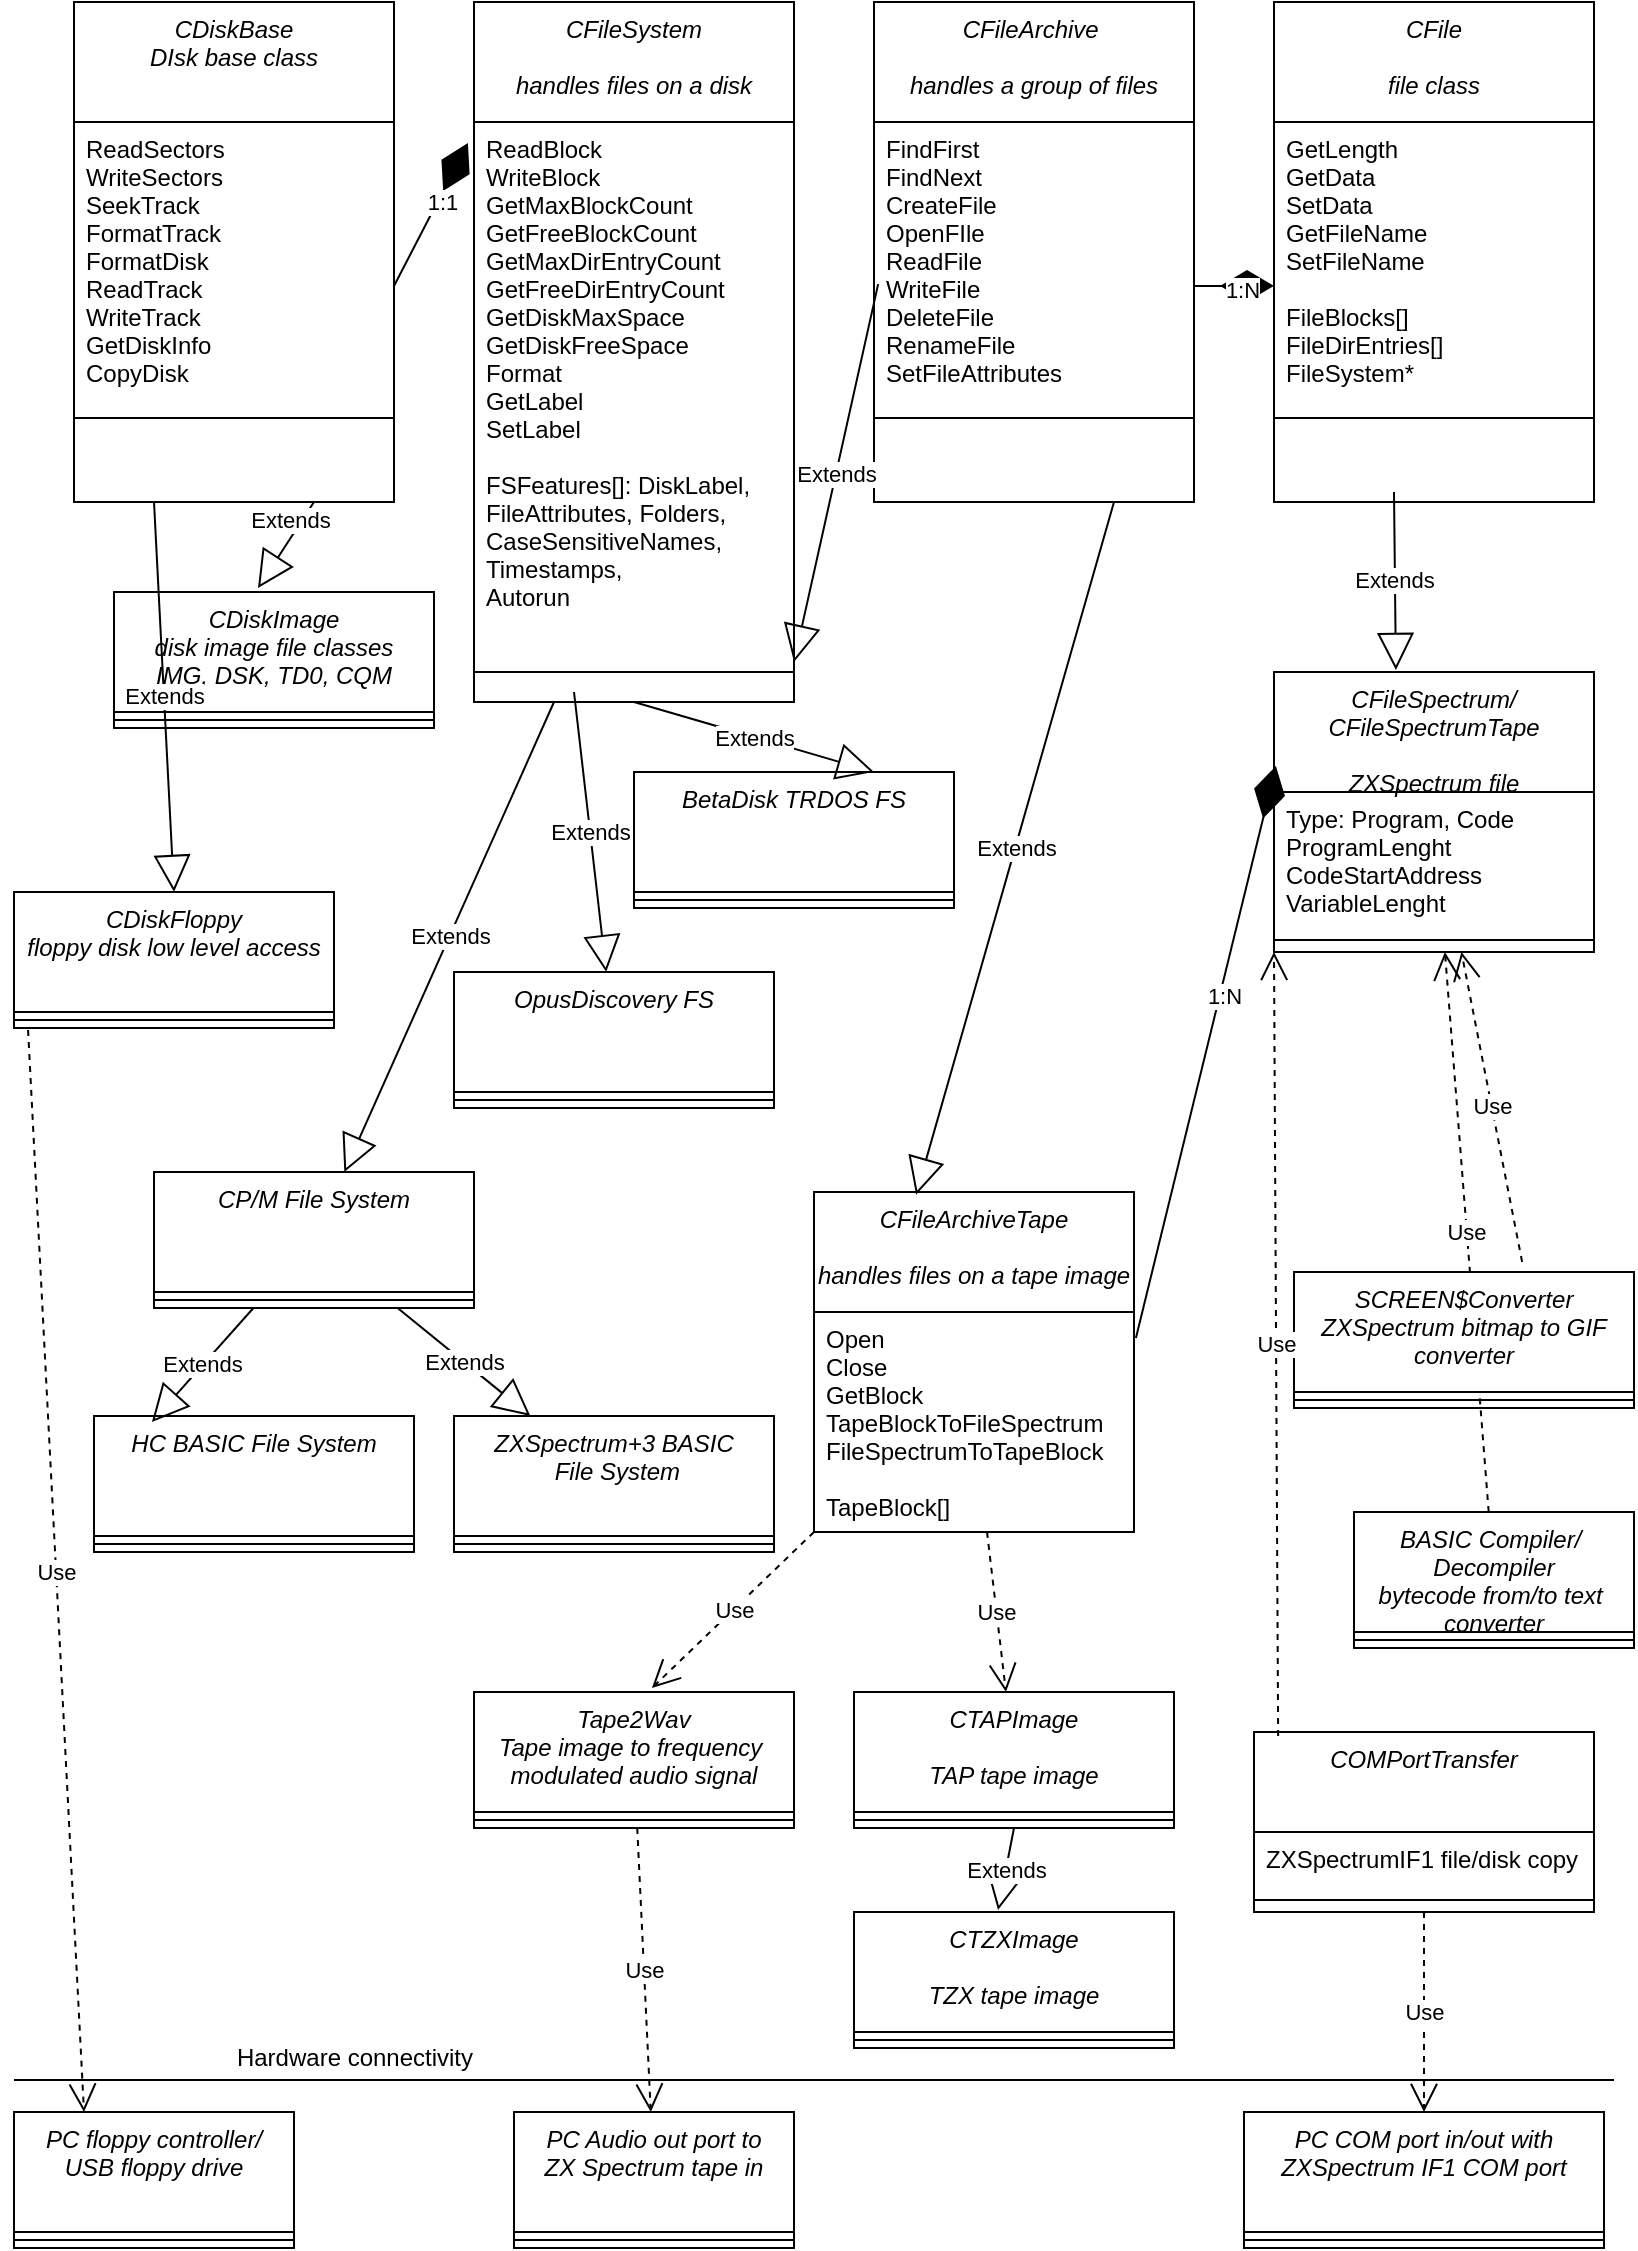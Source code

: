 <mxfile version="24.4.9" type="device">
  <diagram id="C5RBs43oDa-KdzZeNtuy" name="Page-1">
    <mxGraphModel dx="1434" dy="876" grid="1" gridSize="10" guides="1" tooltips="1" connect="1" arrows="1" fold="1" page="1" pageScale="1" pageWidth="827" pageHeight="1169" math="0" shadow="0">
      <root>
        <mxCell id="WIyWlLk6GJQsqaUBKTNV-0" />
        <mxCell id="WIyWlLk6GJQsqaUBKTNV-1" parent="WIyWlLk6GJQsqaUBKTNV-0" />
        <mxCell id="zkfFHV4jXpPFQw0GAbJ--0" value="CFileArchive &#xa;&#xa;handles a group of files&#xa;&#xa;" style="swimlane;fontStyle=2;align=center;verticalAlign=top;childLayout=stackLayout;horizontal=1;startSize=60;horizontalStack=0;resizeParent=1;resizeLast=0;collapsible=1;marginBottom=0;rounded=0;shadow=0;strokeWidth=1;" parent="WIyWlLk6GJQsqaUBKTNV-1" vertex="1">
          <mxGeometry x="440" y="25" width="160" height="250" as="geometry">
            <mxRectangle x="230" y="140" width="160" height="26" as="alternateBounds" />
          </mxGeometry>
        </mxCell>
        <mxCell id="zkfFHV4jXpPFQw0GAbJ--3" value="FindFirst&#xa;FindNext&#xa;CreateFile&#xa;OpenFIle&#xa;ReadFile&#xa;WriteFile&#xa;DeleteFile&#xa;RenameFile&#xa;SetFileAttributes" style="text;align=left;verticalAlign=top;spacingLeft=4;spacingRight=4;overflow=hidden;rotatable=0;points=[[0,0.5],[1,0.5]];portConstraint=eastwest;rounded=0;shadow=0;html=0;" parent="zkfFHV4jXpPFQw0GAbJ--0" vertex="1">
          <mxGeometry y="60" width="160" height="144" as="geometry" />
        </mxCell>
        <mxCell id="aY-WNxkVYG6ZRT_TgtEj-20" value="" style="endArrow=diamondThin;endFill=1;endSize=24;html=1;rounded=0;entryX=0;entryY=0.569;entryDx=0;entryDy=0;entryPerimeter=0;" edge="1" parent="zkfFHV4jXpPFQw0GAbJ--0" target="aY-WNxkVYG6ZRT_TgtEj-17">
          <mxGeometry width="160" relative="1" as="geometry">
            <mxPoint x="160" y="142" as="sourcePoint" />
            <mxPoint x="310" y="140" as="targetPoint" />
          </mxGeometry>
        </mxCell>
        <mxCell id="aY-WNxkVYG6ZRT_TgtEj-21" value="1:N" style="edgeLabel;html=1;align=center;verticalAlign=middle;resizable=0;points=[];" vertex="1" connectable="0" parent="aY-WNxkVYG6ZRT_TgtEj-20">
          <mxGeometry x="0.201" y="-2" relative="1" as="geometry">
            <mxPoint as="offset" />
          </mxGeometry>
        </mxCell>
        <mxCell id="zkfFHV4jXpPFQw0GAbJ--4" value="" style="line;html=1;strokeWidth=1;align=left;verticalAlign=middle;spacingTop=-1;spacingLeft=3;spacingRight=3;rotatable=0;labelPosition=right;points=[];portConstraint=eastwest;" parent="zkfFHV4jXpPFQw0GAbJ--0" vertex="1">
          <mxGeometry y="204" width="160" height="8" as="geometry" />
        </mxCell>
        <mxCell id="aY-WNxkVYG6ZRT_TgtEj-4" value="CFileSystem&#xa;&#xa;handles files on a disk&#xa;&#xa;" style="swimlane;fontStyle=2;align=center;verticalAlign=top;childLayout=stackLayout;horizontal=1;startSize=60;horizontalStack=0;resizeParent=1;resizeLast=0;collapsible=1;marginBottom=0;rounded=0;shadow=0;strokeWidth=1;" vertex="1" parent="WIyWlLk6GJQsqaUBKTNV-1">
          <mxGeometry x="240" y="25" width="160" height="350" as="geometry">
            <mxRectangle x="230" y="140" width="160" height="26" as="alternateBounds" />
          </mxGeometry>
        </mxCell>
        <mxCell id="aY-WNxkVYG6ZRT_TgtEj-5" value="ReadBlock&#xa;WriteBlock&#xa;GetMaxBlockCount&#xa;GetFreeBlockCount&#xa;GetMaxDirEntryCount&#xa;GetFreeDirEntryCount&#xa;GetDiskMaxSpace&#xa;GetDiskFreeSpace&#xa;Format&#xa;GetLabel&#xa;SetLabel&#xa;&#xa;FSFeatures[]: DiskLabel, &#xa;FileAttributes, Folders, &#xa;CaseSensitiveNames, &#xa;Timestamps, &#xa;Autorun&#xa;" style="text;align=left;verticalAlign=top;spacingLeft=4;spacingRight=4;overflow=hidden;rotatable=0;points=[[0,0.5],[1,0.5]];portConstraint=eastwest;rounded=0;shadow=0;html=0;" vertex="1" parent="aY-WNxkVYG6ZRT_TgtEj-4">
          <mxGeometry y="60" width="160" height="270" as="geometry" />
        </mxCell>
        <mxCell id="aY-WNxkVYG6ZRT_TgtEj-6" value="" style="line;html=1;strokeWidth=1;align=left;verticalAlign=middle;spacingTop=-1;spacingLeft=3;spacingRight=3;rotatable=0;labelPosition=right;points=[];portConstraint=eastwest;" vertex="1" parent="aY-WNxkVYG6ZRT_TgtEj-4">
          <mxGeometry y="330" width="160" height="10" as="geometry" />
        </mxCell>
        <mxCell id="aY-WNxkVYG6ZRT_TgtEj-9" value="CFileArchiveTape&#xa;&#xa;handles files on a tape image&#xa;&#xa;" style="swimlane;fontStyle=2;align=center;verticalAlign=top;childLayout=stackLayout;horizontal=1;startSize=60;horizontalStack=0;resizeParent=1;resizeLast=0;collapsible=1;marginBottom=0;rounded=0;shadow=0;strokeWidth=1;" vertex="1" parent="WIyWlLk6GJQsqaUBKTNV-1">
          <mxGeometry x="410" y="620" width="160" height="170" as="geometry">
            <mxRectangle x="230" y="140" width="160" height="26" as="alternateBounds" />
          </mxGeometry>
        </mxCell>
        <mxCell id="aY-WNxkVYG6ZRT_TgtEj-10" value="Open&#xa;Close&#xa;GetBlock&#xa;TapeBlockToFileSpectrum&#xa;FileSpectrumToTapeBlock&#xa;&#xa;TapeBlock[]" style="text;align=left;verticalAlign=top;spacingLeft=4;spacingRight=4;overflow=hidden;rotatable=0;points=[[0,0.5],[1,0.5]];portConstraint=eastwest;rounded=0;shadow=0;html=0;" vertex="1" parent="aY-WNxkVYG6ZRT_TgtEj-9">
          <mxGeometry y="60" width="160" height="110" as="geometry" />
        </mxCell>
        <mxCell id="aY-WNxkVYG6ZRT_TgtEj-15" value="Extends" style="endArrow=block;endSize=16;endFill=0;html=1;rounded=0;exitX=0.75;exitY=1;exitDx=0;exitDy=0;entryX=0.319;entryY=0.008;entryDx=0;entryDy=0;entryPerimeter=0;" edge="1" parent="WIyWlLk6GJQsqaUBKTNV-1" source="zkfFHV4jXpPFQw0GAbJ--0" target="aY-WNxkVYG6ZRT_TgtEj-9">
          <mxGeometry width="160" relative="1" as="geometry">
            <mxPoint x="460" y="356" as="sourcePoint" />
            <mxPoint x="630" y="290" as="targetPoint" />
          </mxGeometry>
        </mxCell>
        <mxCell id="aY-WNxkVYG6ZRT_TgtEj-16" value="CFile&#xa;&#xa;file class&#xa;" style="swimlane;fontStyle=2;align=center;verticalAlign=top;childLayout=stackLayout;horizontal=1;startSize=60;horizontalStack=0;resizeParent=1;resizeLast=0;collapsible=1;marginBottom=0;rounded=0;shadow=0;strokeWidth=1;" vertex="1" parent="WIyWlLk6GJQsqaUBKTNV-1">
          <mxGeometry x="640" y="25" width="160" height="250" as="geometry">
            <mxRectangle x="230" y="140" width="160" height="26" as="alternateBounds" />
          </mxGeometry>
        </mxCell>
        <mxCell id="aY-WNxkVYG6ZRT_TgtEj-17" value="GetLength&#xa;GetData&#xa;SetData&#xa;GetFileName&#xa;SetFileName&#xa;&#xa;FileBlocks[]&#xa;FileDirEntries[]&#xa;FileSystem*" style="text;align=left;verticalAlign=top;spacingLeft=4;spacingRight=4;overflow=hidden;rotatable=0;points=[[0,0.5],[1,0.5]];portConstraint=eastwest;rounded=0;shadow=0;html=0;" vertex="1" parent="aY-WNxkVYG6ZRT_TgtEj-16">
          <mxGeometry y="60" width="160" height="144" as="geometry" />
        </mxCell>
        <mxCell id="aY-WNxkVYG6ZRT_TgtEj-18" value="" style="line;html=1;strokeWidth=1;align=left;verticalAlign=middle;spacingTop=-1;spacingLeft=3;spacingRight=3;rotatable=0;labelPosition=right;points=[];portConstraint=eastwest;" vertex="1" parent="aY-WNxkVYG6ZRT_TgtEj-16">
          <mxGeometry y="204" width="160" height="8" as="geometry" />
        </mxCell>
        <mxCell id="aY-WNxkVYG6ZRT_TgtEj-7" value="Extends" style="endArrow=block;endSize=16;endFill=0;html=1;rounded=0;exitX=0.013;exitY=0.563;exitDx=0;exitDy=0;entryX=1;entryY=0;entryDx=0;entryDy=0;entryPerimeter=0;exitPerimeter=0;" edge="1" parent="WIyWlLk6GJQsqaUBKTNV-1" source="zkfFHV4jXpPFQw0GAbJ--3" target="aY-WNxkVYG6ZRT_TgtEj-6">
          <mxGeometry width="160" relative="1" as="geometry">
            <mxPoint x="570" y="300" as="sourcePoint" />
            <mxPoint x="500" y="300" as="targetPoint" />
          </mxGeometry>
        </mxCell>
        <mxCell id="aY-WNxkVYG6ZRT_TgtEj-22" value="CDiskBase&#xa;DIsk base class" style="swimlane;fontStyle=2;align=center;verticalAlign=top;childLayout=stackLayout;horizontal=1;startSize=60;horizontalStack=0;resizeParent=1;resizeLast=0;collapsible=1;marginBottom=0;rounded=0;shadow=0;strokeWidth=1;" vertex="1" parent="WIyWlLk6GJQsqaUBKTNV-1">
          <mxGeometry x="40" y="25" width="160" height="250" as="geometry">
            <mxRectangle x="230" y="140" width="160" height="26" as="alternateBounds" />
          </mxGeometry>
        </mxCell>
        <mxCell id="aY-WNxkVYG6ZRT_TgtEj-23" value="ReadSectors&#xa;WriteSectors&#xa;SeekTrack&#xa;FormatTrack&#xa;FormatDisk&#xa;ReadTrack&#xa;WriteTrack&#xa;GetDiskInfo&#xa;CopyDisk&#xa;" style="text;align=left;verticalAlign=top;spacingLeft=4;spacingRight=4;overflow=hidden;rotatable=0;points=[[0,0.5],[1,0.5]];portConstraint=eastwest;rounded=0;shadow=0;html=0;" vertex="1" parent="aY-WNxkVYG6ZRT_TgtEj-22">
          <mxGeometry y="60" width="160" height="144" as="geometry" />
        </mxCell>
        <mxCell id="aY-WNxkVYG6ZRT_TgtEj-24" value="" style="endArrow=diamondThin;endFill=1;endSize=24;html=1;rounded=0;entryX=-0.019;entryY=0.039;entryDx=0;entryDy=0;entryPerimeter=0;" edge="1" parent="aY-WNxkVYG6ZRT_TgtEj-22" target="aY-WNxkVYG6ZRT_TgtEj-5">
          <mxGeometry width="160" relative="1" as="geometry">
            <mxPoint x="160" y="142" as="sourcePoint" />
            <mxPoint x="310" y="140" as="targetPoint" />
          </mxGeometry>
        </mxCell>
        <mxCell id="aY-WNxkVYG6ZRT_TgtEj-25" value="1:1" style="edgeLabel;html=1;align=center;verticalAlign=middle;resizable=0;points=[];" vertex="1" connectable="0" parent="aY-WNxkVYG6ZRT_TgtEj-24">
          <mxGeometry x="0.201" y="-2" relative="1" as="geometry">
            <mxPoint as="offset" />
          </mxGeometry>
        </mxCell>
        <mxCell id="aY-WNxkVYG6ZRT_TgtEj-26" value="" style="line;html=1;strokeWidth=1;align=left;verticalAlign=middle;spacingTop=-1;spacingLeft=3;spacingRight=3;rotatable=0;labelPosition=right;points=[];portConstraint=eastwest;" vertex="1" parent="aY-WNxkVYG6ZRT_TgtEj-22">
          <mxGeometry y="204" width="160" height="8" as="geometry" />
        </mxCell>
        <mxCell id="aY-WNxkVYG6ZRT_TgtEj-27" value="CDiskFloppy&#xa;floppy disk low level access" style="swimlane;fontStyle=2;align=center;verticalAlign=top;childLayout=stackLayout;horizontal=1;startSize=60;horizontalStack=0;resizeParent=1;resizeLast=0;collapsible=1;marginBottom=0;rounded=0;shadow=0;strokeWidth=1;" vertex="1" parent="WIyWlLk6GJQsqaUBKTNV-1">
          <mxGeometry x="10" y="470" width="160" height="68" as="geometry">
            <mxRectangle x="230" y="140" width="160" height="26" as="alternateBounds" />
          </mxGeometry>
        </mxCell>
        <mxCell id="aY-WNxkVYG6ZRT_TgtEj-31" value="" style="line;html=1;strokeWidth=1;align=left;verticalAlign=middle;spacingTop=-1;spacingLeft=3;spacingRight=3;rotatable=0;labelPosition=right;points=[];portConstraint=eastwest;" vertex="1" parent="aY-WNxkVYG6ZRT_TgtEj-27">
          <mxGeometry y="60" width="160" height="8" as="geometry" />
        </mxCell>
        <mxCell id="aY-WNxkVYG6ZRT_TgtEj-33" value="CDiskImage&#xa;disk image file classes&#xa;IMG, DSK, TD0, CQM" style="swimlane;fontStyle=2;align=center;verticalAlign=top;childLayout=stackLayout;horizontal=1;startSize=60;horizontalStack=0;resizeParent=1;resizeLast=0;collapsible=1;marginBottom=0;rounded=0;shadow=0;strokeWidth=1;" vertex="1" parent="WIyWlLk6GJQsqaUBKTNV-1">
          <mxGeometry x="60" y="320" width="160" height="68" as="geometry">
            <mxRectangle x="230" y="140" width="160" height="26" as="alternateBounds" />
          </mxGeometry>
        </mxCell>
        <mxCell id="aY-WNxkVYG6ZRT_TgtEj-34" value="" style="line;html=1;strokeWidth=1;align=left;verticalAlign=middle;spacingTop=-1;spacingLeft=3;spacingRight=3;rotatable=0;labelPosition=right;points=[];portConstraint=eastwest;" vertex="1" parent="aY-WNxkVYG6ZRT_TgtEj-33">
          <mxGeometry y="60" width="160" height="8" as="geometry" />
        </mxCell>
        <mxCell id="aY-WNxkVYG6ZRT_TgtEj-35" value="Extends" style="endArrow=block;endSize=16;endFill=0;html=1;rounded=0;entryX=0.45;entryY=-0.029;entryDx=0;entryDy=0;entryPerimeter=0;exitX=0.75;exitY=1;exitDx=0;exitDy=0;" edge="1" parent="WIyWlLk6GJQsqaUBKTNV-1" source="aY-WNxkVYG6ZRT_TgtEj-22" target="aY-WNxkVYG6ZRT_TgtEj-33">
          <mxGeometry x="-0.478" y="-5" width="160" relative="1" as="geometry">
            <mxPoint x="150" y="270" as="sourcePoint" />
            <mxPoint x="100" y="350" as="targetPoint" />
            <mxPoint as="offset" />
          </mxGeometry>
        </mxCell>
        <mxCell id="aY-WNxkVYG6ZRT_TgtEj-36" value="CTAPImage&#xa;&#xa;TAP tape image" style="swimlane;fontStyle=2;align=center;verticalAlign=top;childLayout=stackLayout;horizontal=1;startSize=60;horizontalStack=0;resizeParent=1;resizeLast=0;collapsible=1;marginBottom=0;rounded=0;shadow=0;strokeWidth=1;" vertex="1" parent="WIyWlLk6GJQsqaUBKTNV-1">
          <mxGeometry x="430" y="870" width="160" height="68" as="geometry">
            <mxRectangle x="230" y="140" width="160" height="26" as="alternateBounds" />
          </mxGeometry>
        </mxCell>
        <mxCell id="aY-WNxkVYG6ZRT_TgtEj-37" value="" style="line;html=1;strokeWidth=1;align=left;verticalAlign=middle;spacingTop=-1;spacingLeft=3;spacingRight=3;rotatable=0;labelPosition=right;points=[];portConstraint=eastwest;" vertex="1" parent="aY-WNxkVYG6ZRT_TgtEj-36">
          <mxGeometry y="60" width="160" height="8" as="geometry" />
        </mxCell>
        <mxCell id="aY-WNxkVYG6ZRT_TgtEj-38" value="CTZXImage&#xa;&#xa;TZX tape image" style="swimlane;fontStyle=2;align=center;verticalAlign=top;childLayout=stackLayout;horizontal=1;startSize=60;horizontalStack=0;resizeParent=1;resizeLast=0;collapsible=1;marginBottom=0;rounded=0;shadow=0;strokeWidth=1;" vertex="1" parent="WIyWlLk6GJQsqaUBKTNV-1">
          <mxGeometry x="430" y="980" width="160" height="68" as="geometry">
            <mxRectangle x="230" y="140" width="160" height="26" as="alternateBounds" />
          </mxGeometry>
        </mxCell>
        <mxCell id="aY-WNxkVYG6ZRT_TgtEj-39" value="" style="line;html=1;strokeWidth=1;align=left;verticalAlign=middle;spacingTop=-1;spacingLeft=3;spacingRight=3;rotatable=0;labelPosition=right;points=[];portConstraint=eastwest;" vertex="1" parent="aY-WNxkVYG6ZRT_TgtEj-38">
          <mxGeometry y="60" width="160" height="8" as="geometry" />
        </mxCell>
        <mxCell id="aY-WNxkVYG6ZRT_TgtEj-41" value="Extends" style="endArrow=block;endSize=16;endFill=0;html=1;rounded=0;entryX=0.45;entryY=-0.015;entryDx=0;entryDy=0;exitX=0.5;exitY=1;exitDx=0;exitDy=0;entryPerimeter=0;" edge="1" parent="WIyWlLk6GJQsqaUBKTNV-1" source="aY-WNxkVYG6ZRT_TgtEj-36" target="aY-WNxkVYG6ZRT_TgtEj-38">
          <mxGeometry width="160" relative="1" as="geometry">
            <mxPoint x="585" y="813" as="sourcePoint" />
            <mxPoint x="585" y="883" as="targetPoint" />
          </mxGeometry>
        </mxCell>
        <mxCell id="aY-WNxkVYG6ZRT_TgtEj-44" value="CFileSpectrum/&#xa;CFileSpectrumTape&#xa;&#xa;ZXSpectrum file&#xa;" style="swimlane;fontStyle=2;align=center;verticalAlign=top;childLayout=stackLayout;horizontal=1;startSize=60;horizontalStack=0;resizeParent=1;resizeLast=0;collapsible=1;marginBottom=0;rounded=0;shadow=0;strokeWidth=1;" vertex="1" parent="WIyWlLk6GJQsqaUBKTNV-1">
          <mxGeometry x="640" y="360" width="160" height="140" as="geometry">
            <mxRectangle x="230" y="140" width="160" height="26" as="alternateBounds" />
          </mxGeometry>
        </mxCell>
        <mxCell id="aY-WNxkVYG6ZRT_TgtEj-45" value="Type: Program, Code&#xa;ProgramLenght&#xa;CodeStartAddress&#xa;VariableLenght" style="text;align=left;verticalAlign=top;spacingLeft=4;spacingRight=4;overflow=hidden;rotatable=0;points=[[0,0.5],[1,0.5]];portConstraint=eastwest;rounded=0;shadow=0;html=0;" vertex="1" parent="aY-WNxkVYG6ZRT_TgtEj-44">
          <mxGeometry y="60" width="160" height="70" as="geometry" />
        </mxCell>
        <mxCell id="aY-WNxkVYG6ZRT_TgtEj-46" value="" style="line;html=1;strokeWidth=1;align=left;verticalAlign=middle;spacingTop=-1;spacingLeft=3;spacingRight=3;rotatable=0;labelPosition=right;points=[];portConstraint=eastwest;" vertex="1" parent="aY-WNxkVYG6ZRT_TgtEj-44">
          <mxGeometry y="130" width="160" height="8" as="geometry" />
        </mxCell>
        <mxCell id="aY-WNxkVYG6ZRT_TgtEj-47" value="Extends" style="endArrow=block;endSize=16;endFill=0;html=1;rounded=0;entryX=0.381;entryY=-0.007;entryDx=0;entryDy=0;entryPerimeter=0;" edge="1" parent="WIyWlLk6GJQsqaUBKTNV-1" target="aY-WNxkVYG6ZRT_TgtEj-44">
          <mxGeometry width="160" relative="1" as="geometry">
            <mxPoint x="700" y="270" as="sourcePoint" />
            <mxPoint x="646" y="331" as="targetPoint" />
          </mxGeometry>
        </mxCell>
        <mxCell id="aY-WNxkVYG6ZRT_TgtEj-48" value="BASIC Compiler/ &#xa;Decompiler&#xa;bytecode from/to text &#xa;converter" style="swimlane;fontStyle=2;align=center;verticalAlign=top;childLayout=stackLayout;horizontal=1;startSize=60;horizontalStack=0;resizeParent=1;resizeLast=0;collapsible=1;marginBottom=0;rounded=0;shadow=0;strokeWidth=1;" vertex="1" parent="WIyWlLk6GJQsqaUBKTNV-1">
          <mxGeometry x="680" y="780" width="140" height="68" as="geometry">
            <mxRectangle x="230" y="140" width="160" height="26" as="alternateBounds" />
          </mxGeometry>
        </mxCell>
        <mxCell id="aY-WNxkVYG6ZRT_TgtEj-49" value="" style="line;html=1;strokeWidth=1;align=left;verticalAlign=middle;spacingTop=-1;spacingLeft=3;spacingRight=3;rotatable=0;labelPosition=right;points=[];portConstraint=eastwest;" vertex="1" parent="aY-WNxkVYG6ZRT_TgtEj-48">
          <mxGeometry y="60" width="140" height="8" as="geometry" />
        </mxCell>
        <mxCell id="aY-WNxkVYG6ZRT_TgtEj-50" value="Use" style="endArrow=open;endSize=12;dashed=1;html=1;rounded=0;" edge="1" parent="WIyWlLk6GJQsqaUBKTNV-1" source="aY-WNxkVYG6ZRT_TgtEj-48" target="aY-WNxkVYG6ZRT_TgtEj-44">
          <mxGeometry width="160" relative="1" as="geometry">
            <mxPoint x="540" y="550" as="sourcePoint" />
            <mxPoint x="700" y="460" as="targetPoint" />
          </mxGeometry>
        </mxCell>
        <mxCell id="aY-WNxkVYG6ZRT_TgtEj-52" value="SCREEN$Converter&#xa;ZXSpectrum bitmap to GIF&#xa;converter" style="swimlane;fontStyle=2;align=center;verticalAlign=top;childLayout=stackLayout;horizontal=1;startSize=60;horizontalStack=0;resizeParent=1;resizeLast=0;collapsible=1;marginBottom=0;rounded=0;shadow=0;strokeWidth=1;" vertex="1" parent="WIyWlLk6GJQsqaUBKTNV-1">
          <mxGeometry x="650" y="660" width="170" height="68" as="geometry">
            <mxRectangle x="230" y="140" width="160" height="26" as="alternateBounds" />
          </mxGeometry>
        </mxCell>
        <mxCell id="aY-WNxkVYG6ZRT_TgtEj-53" value="" style="line;html=1;strokeWidth=1;align=left;verticalAlign=middle;spacingTop=-1;spacingLeft=3;spacingRight=3;rotatable=0;labelPosition=right;points=[];portConstraint=eastwest;" vertex="1" parent="aY-WNxkVYG6ZRT_TgtEj-52">
          <mxGeometry y="60" width="170" height="8" as="geometry" />
        </mxCell>
        <mxCell id="aY-WNxkVYG6ZRT_TgtEj-54" value="Use" style="endArrow=open;endSize=12;dashed=1;html=1;rounded=0;exitX=0.671;exitY=-0.074;exitDx=0;exitDy=0;exitPerimeter=0;" edge="1" parent="WIyWlLk6GJQsqaUBKTNV-1" source="aY-WNxkVYG6ZRT_TgtEj-52" target="aY-WNxkVYG6ZRT_TgtEj-44">
          <mxGeometry width="160" relative="1" as="geometry">
            <mxPoint x="657" y="580" as="sourcePoint" />
            <mxPoint x="740" y="460" as="targetPoint" />
          </mxGeometry>
        </mxCell>
        <mxCell id="aY-WNxkVYG6ZRT_TgtEj-57" value="" style="endArrow=diamondThin;endFill=1;endSize=24;html=1;rounded=0;entryX=0.006;entryY=0.336;entryDx=0;entryDy=0;entryPerimeter=0;exitX=1.006;exitY=0.118;exitDx=0;exitDy=0;exitPerimeter=0;" edge="1" parent="WIyWlLk6GJQsqaUBKTNV-1" source="aY-WNxkVYG6ZRT_TgtEj-10" target="aY-WNxkVYG6ZRT_TgtEj-44">
          <mxGeometry width="160" relative="1" as="geometry">
            <mxPoint x="600" y="177" as="sourcePoint" />
            <mxPoint x="650" y="177" as="targetPoint" />
          </mxGeometry>
        </mxCell>
        <mxCell id="aY-WNxkVYG6ZRT_TgtEj-58" value="1:N" style="edgeLabel;html=1;align=center;verticalAlign=middle;resizable=0;points=[];" vertex="1" connectable="0" parent="aY-WNxkVYG6ZRT_TgtEj-57">
          <mxGeometry x="0.201" y="-2" relative="1" as="geometry">
            <mxPoint as="offset" />
          </mxGeometry>
        </mxCell>
        <mxCell id="aY-WNxkVYG6ZRT_TgtEj-32" value="Extends" style="endArrow=block;endSize=16;endFill=0;html=1;rounded=0;entryX=0.5;entryY=0;entryDx=0;entryDy=0;exitX=0.25;exitY=1;exitDx=0;exitDy=0;" edge="1" parent="WIyWlLk6GJQsqaUBKTNV-1" source="aY-WNxkVYG6ZRT_TgtEj-22" target="aY-WNxkVYG6ZRT_TgtEj-27">
          <mxGeometry width="160" relative="1" as="geometry">
            <mxPoint x="120" y="275" as="sourcePoint" />
            <mxPoint x="280" y="265" as="targetPoint" />
          </mxGeometry>
        </mxCell>
        <mxCell id="aY-WNxkVYG6ZRT_TgtEj-59" value="Tape2Wav&#xa;Tape image to frequency &#xa;modulated audio signal" style="swimlane;fontStyle=2;align=center;verticalAlign=top;childLayout=stackLayout;horizontal=1;startSize=60;horizontalStack=0;resizeParent=1;resizeLast=0;collapsible=1;marginBottom=0;rounded=0;shadow=0;strokeWidth=1;" vertex="1" parent="WIyWlLk6GJQsqaUBKTNV-1">
          <mxGeometry x="240" y="870" width="160" height="68" as="geometry">
            <mxRectangle x="230" y="140" width="160" height="26" as="alternateBounds" />
          </mxGeometry>
        </mxCell>
        <mxCell id="aY-WNxkVYG6ZRT_TgtEj-60" value="" style="line;html=1;strokeWidth=1;align=left;verticalAlign=middle;spacingTop=-1;spacingLeft=3;spacingRight=3;rotatable=0;labelPosition=right;points=[];portConstraint=eastwest;" vertex="1" parent="aY-WNxkVYG6ZRT_TgtEj-59">
          <mxGeometry y="60" width="160" height="8" as="geometry" />
        </mxCell>
        <mxCell id="aY-WNxkVYG6ZRT_TgtEj-61" value="Use" style="endArrow=open;endSize=12;dashed=1;html=1;rounded=0;exitX=0;exitY=1;exitDx=0;exitDy=0;entryX=0.556;entryY=-0.029;entryDx=0;entryDy=0;entryPerimeter=0;" edge="1" parent="WIyWlLk6GJQsqaUBKTNV-1" source="aY-WNxkVYG6ZRT_TgtEj-9" target="aY-WNxkVYG6ZRT_TgtEj-59">
          <mxGeometry width="160" relative="1" as="geometry">
            <mxPoint x="530" y="560" as="sourcePoint" />
            <mxPoint x="518" y="610" as="targetPoint" />
          </mxGeometry>
        </mxCell>
        <mxCell id="aY-WNxkVYG6ZRT_TgtEj-62" value="CP/M File System" style="swimlane;fontStyle=2;align=center;verticalAlign=top;childLayout=stackLayout;horizontal=1;startSize=60;horizontalStack=0;resizeParent=1;resizeLast=0;collapsible=1;marginBottom=0;rounded=0;shadow=0;strokeWidth=1;" vertex="1" parent="WIyWlLk6GJQsqaUBKTNV-1">
          <mxGeometry x="80" y="610" width="160" height="68" as="geometry">
            <mxRectangle x="230" y="140" width="160" height="26" as="alternateBounds" />
          </mxGeometry>
        </mxCell>
        <mxCell id="aY-WNxkVYG6ZRT_TgtEj-63" value="" style="line;html=1;strokeWidth=1;align=left;verticalAlign=middle;spacingTop=-1;spacingLeft=3;spacingRight=3;rotatable=0;labelPosition=right;points=[];portConstraint=eastwest;" vertex="1" parent="aY-WNxkVYG6ZRT_TgtEj-62">
          <mxGeometry y="60" width="160" height="8" as="geometry" />
        </mxCell>
        <mxCell id="aY-WNxkVYG6ZRT_TgtEj-64" value="HC BASIC File System" style="swimlane;fontStyle=2;align=center;verticalAlign=top;childLayout=stackLayout;horizontal=1;startSize=60;horizontalStack=0;resizeParent=1;resizeLast=0;collapsible=1;marginBottom=0;rounded=0;shadow=0;strokeWidth=1;" vertex="1" parent="WIyWlLk6GJQsqaUBKTNV-1">
          <mxGeometry x="50" y="732" width="160" height="68" as="geometry">
            <mxRectangle x="230" y="140" width="160" height="26" as="alternateBounds" />
          </mxGeometry>
        </mxCell>
        <mxCell id="aY-WNxkVYG6ZRT_TgtEj-65" value="" style="line;html=1;strokeWidth=1;align=left;verticalAlign=middle;spacingTop=-1;spacingLeft=3;spacingRight=3;rotatable=0;labelPosition=right;points=[];portConstraint=eastwest;" vertex="1" parent="aY-WNxkVYG6ZRT_TgtEj-64">
          <mxGeometry y="60" width="160" height="8" as="geometry" />
        </mxCell>
        <mxCell id="aY-WNxkVYG6ZRT_TgtEj-66" value="ZXSpectrum+3 BASIC&#xa; File System" style="swimlane;fontStyle=2;align=center;verticalAlign=top;childLayout=stackLayout;horizontal=1;startSize=60;horizontalStack=0;resizeParent=1;resizeLast=0;collapsible=1;marginBottom=0;rounded=0;shadow=0;strokeWidth=1;" vertex="1" parent="WIyWlLk6GJQsqaUBKTNV-1">
          <mxGeometry x="230" y="732" width="160" height="68" as="geometry">
            <mxRectangle x="230" y="140" width="160" height="26" as="alternateBounds" />
          </mxGeometry>
        </mxCell>
        <mxCell id="aY-WNxkVYG6ZRT_TgtEj-67" value="" style="line;html=1;strokeWidth=1;align=left;verticalAlign=middle;spacingTop=-1;spacingLeft=3;spacingRight=3;rotatable=0;labelPosition=right;points=[];portConstraint=eastwest;" vertex="1" parent="aY-WNxkVYG6ZRT_TgtEj-66">
          <mxGeometry y="60" width="160" height="8" as="geometry" />
        </mxCell>
        <mxCell id="aY-WNxkVYG6ZRT_TgtEj-68" value="Extends" style="endArrow=block;endSize=16;endFill=0;html=1;rounded=0;exitX=0.25;exitY=1;exitDx=0;exitDy=0;" edge="1" parent="WIyWlLk6GJQsqaUBKTNV-1" source="aY-WNxkVYG6ZRT_TgtEj-4" target="aY-WNxkVYG6ZRT_TgtEj-62">
          <mxGeometry width="160" relative="1" as="geometry">
            <mxPoint x="90" y="285" as="sourcePoint" />
            <mxPoint x="100" y="380" as="targetPoint" />
          </mxGeometry>
        </mxCell>
        <mxCell id="aY-WNxkVYG6ZRT_TgtEj-69" value="Extends" style="endArrow=block;endSize=16;endFill=0;html=1;rounded=0;entryX=0.181;entryY=0.044;entryDx=0;entryDy=0;entryPerimeter=0;" edge="1" parent="WIyWlLk6GJQsqaUBKTNV-1" source="aY-WNxkVYG6ZRT_TgtEj-62" target="aY-WNxkVYG6ZRT_TgtEj-64">
          <mxGeometry width="160" relative="1" as="geometry">
            <mxPoint x="280" y="469" as="sourcePoint" />
            <mxPoint x="310" y="504" as="targetPoint" />
          </mxGeometry>
        </mxCell>
        <mxCell id="aY-WNxkVYG6ZRT_TgtEj-70" value="Extends" style="endArrow=block;endSize=16;endFill=0;html=1;rounded=0;" edge="1" parent="WIyWlLk6GJQsqaUBKTNV-1" source="aY-WNxkVYG6ZRT_TgtEj-62" target="aY-WNxkVYG6ZRT_TgtEj-66">
          <mxGeometry width="160" relative="1" as="geometry">
            <mxPoint x="298" y="470" as="sourcePoint" />
            <mxPoint x="219" y="533" as="targetPoint" />
          </mxGeometry>
        </mxCell>
        <mxCell id="aY-WNxkVYG6ZRT_TgtEj-72" value="COMPortTransfer" style="swimlane;fontStyle=2;align=center;verticalAlign=top;childLayout=stackLayout;horizontal=1;startSize=50;horizontalStack=0;resizeParent=1;resizeLast=0;collapsible=1;marginBottom=0;rounded=0;shadow=0;strokeWidth=1;" vertex="1" parent="WIyWlLk6GJQsqaUBKTNV-1">
          <mxGeometry x="630" y="890" width="170" height="90" as="geometry">
            <mxRectangle x="230" y="140" width="160" height="26" as="alternateBounds" />
          </mxGeometry>
        </mxCell>
        <mxCell id="aY-WNxkVYG6ZRT_TgtEj-73" value="ZXSpectrumIF1 file/disk copy" style="text;align=left;verticalAlign=top;spacingLeft=4;spacingRight=4;overflow=hidden;rotatable=0;points=[[0,0.5],[1,0.5]];portConstraint=eastwest;rounded=0;shadow=0;html=0;" vertex="1" parent="aY-WNxkVYG6ZRT_TgtEj-72">
          <mxGeometry y="50" width="170" height="30" as="geometry" />
        </mxCell>
        <mxCell id="aY-WNxkVYG6ZRT_TgtEj-74" value="" style="line;html=1;strokeWidth=1;align=left;verticalAlign=middle;spacingTop=-1;spacingLeft=3;spacingRight=3;rotatable=0;labelPosition=right;points=[];portConstraint=eastwest;" vertex="1" parent="aY-WNxkVYG6ZRT_TgtEj-72">
          <mxGeometry y="80" width="170" height="8" as="geometry" />
        </mxCell>
        <mxCell id="aY-WNxkVYG6ZRT_TgtEj-75" value="Use" style="endArrow=open;endSize=12;dashed=1;html=1;rounded=0;entryX=0;entryY=1;entryDx=0;entryDy=0;exitX=0.071;exitY=0.022;exitDx=0;exitDy=0;exitPerimeter=0;" edge="1" parent="WIyWlLk6GJQsqaUBKTNV-1" source="aY-WNxkVYG6ZRT_TgtEj-72" target="aY-WNxkVYG6ZRT_TgtEj-44">
          <mxGeometry width="160" relative="1" as="geometry">
            <mxPoint x="649" y="790" as="sourcePoint" />
            <mxPoint x="627" y="510" as="targetPoint" />
          </mxGeometry>
        </mxCell>
        <mxCell id="aY-WNxkVYG6ZRT_TgtEj-76" value="BetaDisk TRDOS FS" style="swimlane;fontStyle=2;align=center;verticalAlign=top;childLayout=stackLayout;horizontal=1;startSize=60;horizontalStack=0;resizeParent=1;resizeLast=0;collapsible=1;marginBottom=0;rounded=0;shadow=0;strokeWidth=1;" vertex="1" parent="WIyWlLk6GJQsqaUBKTNV-1">
          <mxGeometry x="320" y="410" width="160" height="68" as="geometry">
            <mxRectangle x="230" y="140" width="160" height="26" as="alternateBounds" />
          </mxGeometry>
        </mxCell>
        <mxCell id="aY-WNxkVYG6ZRT_TgtEj-77" value="" style="line;html=1;strokeWidth=1;align=left;verticalAlign=middle;spacingTop=-1;spacingLeft=3;spacingRight=3;rotatable=0;labelPosition=right;points=[];portConstraint=eastwest;" vertex="1" parent="aY-WNxkVYG6ZRT_TgtEj-76">
          <mxGeometry y="60" width="160" height="8" as="geometry" />
        </mxCell>
        <mxCell id="aY-WNxkVYG6ZRT_TgtEj-79" value="Extends" style="endArrow=block;endSize=16;endFill=0;html=1;rounded=0;exitX=0.5;exitY=1;exitDx=0;exitDy=0;entryX=0.75;entryY=0;entryDx=0;entryDy=0;" edge="1" parent="WIyWlLk6GJQsqaUBKTNV-1" source="aY-WNxkVYG6ZRT_TgtEj-4" target="aY-WNxkVYG6ZRT_TgtEj-76">
          <mxGeometry width="160" relative="1" as="geometry">
            <mxPoint x="290" y="385" as="sourcePoint" />
            <mxPoint x="281" y="630" as="targetPoint" />
          </mxGeometry>
        </mxCell>
        <mxCell id="aY-WNxkVYG6ZRT_TgtEj-80" value="OpusDiscovery FS" style="swimlane;fontStyle=2;align=center;verticalAlign=top;childLayout=stackLayout;horizontal=1;startSize=60;horizontalStack=0;resizeParent=1;resizeLast=0;collapsible=1;marginBottom=0;rounded=0;shadow=0;strokeWidth=1;" vertex="1" parent="WIyWlLk6GJQsqaUBKTNV-1">
          <mxGeometry x="230" y="510" width="160" height="68" as="geometry">
            <mxRectangle x="230" y="140" width="160" height="26" as="alternateBounds" />
          </mxGeometry>
        </mxCell>
        <mxCell id="aY-WNxkVYG6ZRT_TgtEj-81" value="" style="line;html=1;strokeWidth=1;align=left;verticalAlign=middle;spacingTop=-1;spacingLeft=3;spacingRight=3;rotatable=0;labelPosition=right;points=[];portConstraint=eastwest;" vertex="1" parent="aY-WNxkVYG6ZRT_TgtEj-80">
          <mxGeometry y="60" width="160" height="8" as="geometry" />
        </mxCell>
        <mxCell id="aY-WNxkVYG6ZRT_TgtEj-84" value="Extends" style="endArrow=block;endSize=16;endFill=0;html=1;rounded=0;" edge="1" parent="WIyWlLk6GJQsqaUBKTNV-1" target="aY-WNxkVYG6ZRT_TgtEj-80">
          <mxGeometry width="160" relative="1" as="geometry">
            <mxPoint x="290" y="370" as="sourcePoint" />
            <mxPoint x="450" y="420" as="targetPoint" />
          </mxGeometry>
        </mxCell>
        <mxCell id="aY-WNxkVYG6ZRT_TgtEj-85" value="PC COM port in/out with&#xa;ZXSpectrum IF1 COM port" style="swimlane;fontStyle=2;align=center;verticalAlign=top;childLayout=stackLayout;horizontal=1;startSize=60;horizontalStack=0;resizeParent=1;resizeLast=0;collapsible=1;marginBottom=0;rounded=0;shadow=0;strokeWidth=1;" vertex="1" parent="WIyWlLk6GJQsqaUBKTNV-1">
          <mxGeometry x="625" y="1080" width="180" height="68" as="geometry">
            <mxRectangle x="230" y="140" width="160" height="26" as="alternateBounds" />
          </mxGeometry>
        </mxCell>
        <mxCell id="aY-WNxkVYG6ZRT_TgtEj-86" value="" style="line;html=1;strokeWidth=1;align=left;verticalAlign=middle;spacingTop=-1;spacingLeft=3;spacingRight=3;rotatable=0;labelPosition=right;points=[];portConstraint=eastwest;" vertex="1" parent="aY-WNxkVYG6ZRT_TgtEj-85">
          <mxGeometry y="60" width="180" height="8" as="geometry" />
        </mxCell>
        <mxCell id="aY-WNxkVYG6ZRT_TgtEj-87" value="PC Audio out port to&#xa;ZX Spectrum tape in" style="swimlane;fontStyle=2;align=center;verticalAlign=top;childLayout=stackLayout;horizontal=1;startSize=60;horizontalStack=0;resizeParent=1;resizeLast=0;collapsible=1;marginBottom=0;rounded=0;shadow=0;strokeWidth=1;" vertex="1" parent="WIyWlLk6GJQsqaUBKTNV-1">
          <mxGeometry x="260" y="1080" width="140" height="68" as="geometry">
            <mxRectangle x="230" y="140" width="160" height="26" as="alternateBounds" />
          </mxGeometry>
        </mxCell>
        <mxCell id="aY-WNxkVYG6ZRT_TgtEj-88" value="" style="line;html=1;strokeWidth=1;align=left;verticalAlign=middle;spacingTop=-1;spacingLeft=3;spacingRight=3;rotatable=0;labelPosition=right;points=[];portConstraint=eastwest;" vertex="1" parent="aY-WNxkVYG6ZRT_TgtEj-87">
          <mxGeometry y="60" width="140" height="8" as="geometry" />
        </mxCell>
        <mxCell id="aY-WNxkVYG6ZRT_TgtEj-89" value="PC floppy controller/&#xa;USB floppy drive" style="swimlane;fontStyle=2;align=center;verticalAlign=top;childLayout=stackLayout;horizontal=1;startSize=60;horizontalStack=0;resizeParent=1;resizeLast=0;collapsible=1;marginBottom=0;rounded=0;shadow=0;strokeWidth=1;" vertex="1" parent="WIyWlLk6GJQsqaUBKTNV-1">
          <mxGeometry x="10" y="1080" width="140" height="68" as="geometry">
            <mxRectangle x="230" y="140" width="160" height="26" as="alternateBounds" />
          </mxGeometry>
        </mxCell>
        <mxCell id="aY-WNxkVYG6ZRT_TgtEj-90" value="" style="line;html=1;strokeWidth=1;align=left;verticalAlign=middle;spacingTop=-1;spacingLeft=3;spacingRight=3;rotatable=0;labelPosition=right;points=[];portConstraint=eastwest;" vertex="1" parent="aY-WNxkVYG6ZRT_TgtEj-89">
          <mxGeometry y="60" width="140" height="8" as="geometry" />
        </mxCell>
        <mxCell id="aY-WNxkVYG6ZRT_TgtEj-91" value="" style="line;strokeWidth=1;fillColor=none;align=left;verticalAlign=middle;spacingTop=-1;spacingLeft=3;spacingRight=3;rotatable=0;labelPosition=right;points=[];portConstraint=eastwest;strokeColor=inherit;" vertex="1" parent="WIyWlLk6GJQsqaUBKTNV-1">
          <mxGeometry x="10" y="1060" width="800" height="8" as="geometry" />
        </mxCell>
        <mxCell id="aY-WNxkVYG6ZRT_TgtEj-92" value="Hardware connectivity" style="text;html=1;align=center;verticalAlign=middle;resizable=0;points=[];autosize=1;strokeColor=none;fillColor=none;" vertex="1" parent="WIyWlLk6GJQsqaUBKTNV-1">
          <mxGeometry x="110" y="1038" width="140" height="30" as="geometry" />
        </mxCell>
        <mxCell id="aY-WNxkVYG6ZRT_TgtEj-93" value="Use" style="endArrow=open;endSize=12;dashed=1;html=1;rounded=0;exitX=0.044;exitY=1.125;exitDx=0;exitDy=0;entryX=0.25;entryY=0;entryDx=0;entryDy=0;exitPerimeter=0;" edge="1" parent="WIyWlLk6GJQsqaUBKTNV-1" source="aY-WNxkVYG6ZRT_TgtEj-31" target="aY-WNxkVYG6ZRT_TgtEj-89">
          <mxGeometry width="160" relative="1" as="geometry">
            <mxPoint x="420" y="850" as="sourcePoint" />
            <mxPoint x="339" y="878" as="targetPoint" />
          </mxGeometry>
        </mxCell>
        <mxCell id="aY-WNxkVYG6ZRT_TgtEj-94" value="Use" style="endArrow=open;endSize=12;dashed=1;html=1;rounded=0;" edge="1" parent="WIyWlLk6GJQsqaUBKTNV-1" source="aY-WNxkVYG6ZRT_TgtEj-59" target="aY-WNxkVYG6ZRT_TgtEj-87">
          <mxGeometry width="160" relative="1" as="geometry">
            <mxPoint x="420" y="850" as="sourcePoint" />
            <mxPoint x="339" y="878" as="targetPoint" />
          </mxGeometry>
        </mxCell>
        <mxCell id="aY-WNxkVYG6ZRT_TgtEj-95" value="Use" style="endArrow=open;endSize=12;dashed=1;html=1;rounded=0;" edge="1" parent="WIyWlLk6GJQsqaUBKTNV-1" source="aY-WNxkVYG6ZRT_TgtEj-72" target="aY-WNxkVYG6ZRT_TgtEj-85">
          <mxGeometry width="160" relative="1" as="geometry">
            <mxPoint x="332" y="948" as="sourcePoint" />
            <mxPoint x="338" y="1090" as="targetPoint" />
          </mxGeometry>
        </mxCell>
        <mxCell id="aY-WNxkVYG6ZRT_TgtEj-42" value="Use" style="endArrow=open;endSize=12;dashed=1;html=1;rounded=0;" edge="1" parent="WIyWlLk6GJQsqaUBKTNV-1" source="aY-WNxkVYG6ZRT_TgtEj-10" target="aY-WNxkVYG6ZRT_TgtEj-36">
          <mxGeometry width="160" relative="1" as="geometry">
            <mxPoint x="500" y="840" as="sourcePoint" />
            <mxPoint x="650" y="700" as="targetPoint" />
          </mxGeometry>
        </mxCell>
      </root>
    </mxGraphModel>
  </diagram>
</mxfile>
